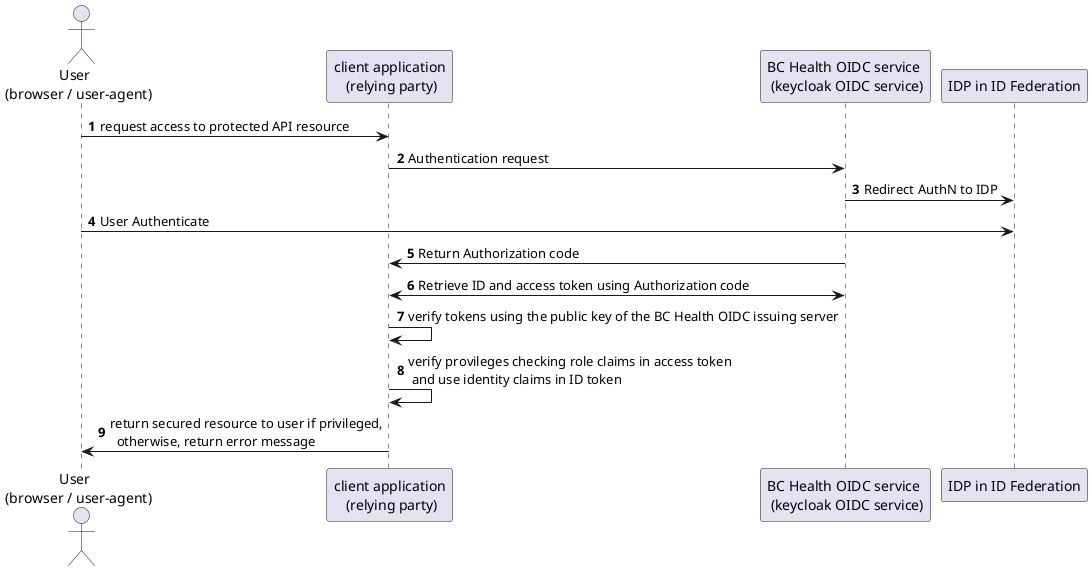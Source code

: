 @startuml OIDC_grant_flow
autonumber

    actor "User  \n(browser / user-agent)"

    "User  \n(browser / user-agent)"  ->  "client application\n (relying party)" : request access to protected API resource

    "client application\n (relying party)" -> "BC Health OIDC service \n (keycloak OIDC service)" : Authentication request

    "BC Health OIDC service \n (keycloak OIDC service)" -> "IDP in ID Federation" : Redirect AuthN to IDP

   "User  \n(browser / user-agent)" -> "IDP in ID Federation" : User Authenticate

    "BC Health OIDC service \n (keycloak OIDC service)" -> "client application\n (relying party)" : Return Authorization code

    "client application\n (relying party)" <-> "BC Health OIDC service \n (keycloak OIDC service)"  : Retrieve ID and access token using Authorization code

    "client application\n (relying party)" -> "client application\n (relying party)" : verify tokens using the public key of the BC Health OIDC issuing server

    "client application\n (relying party)" -> "client application\n (relying party)" : verify provileges checking role claims in access token \n and use identity claims in ID token

    "client application\n (relying party)" -> "User  \n(browser / user-agent)"  : return secured resource to user if privileged,\n  otherwise, return error message
@enduml